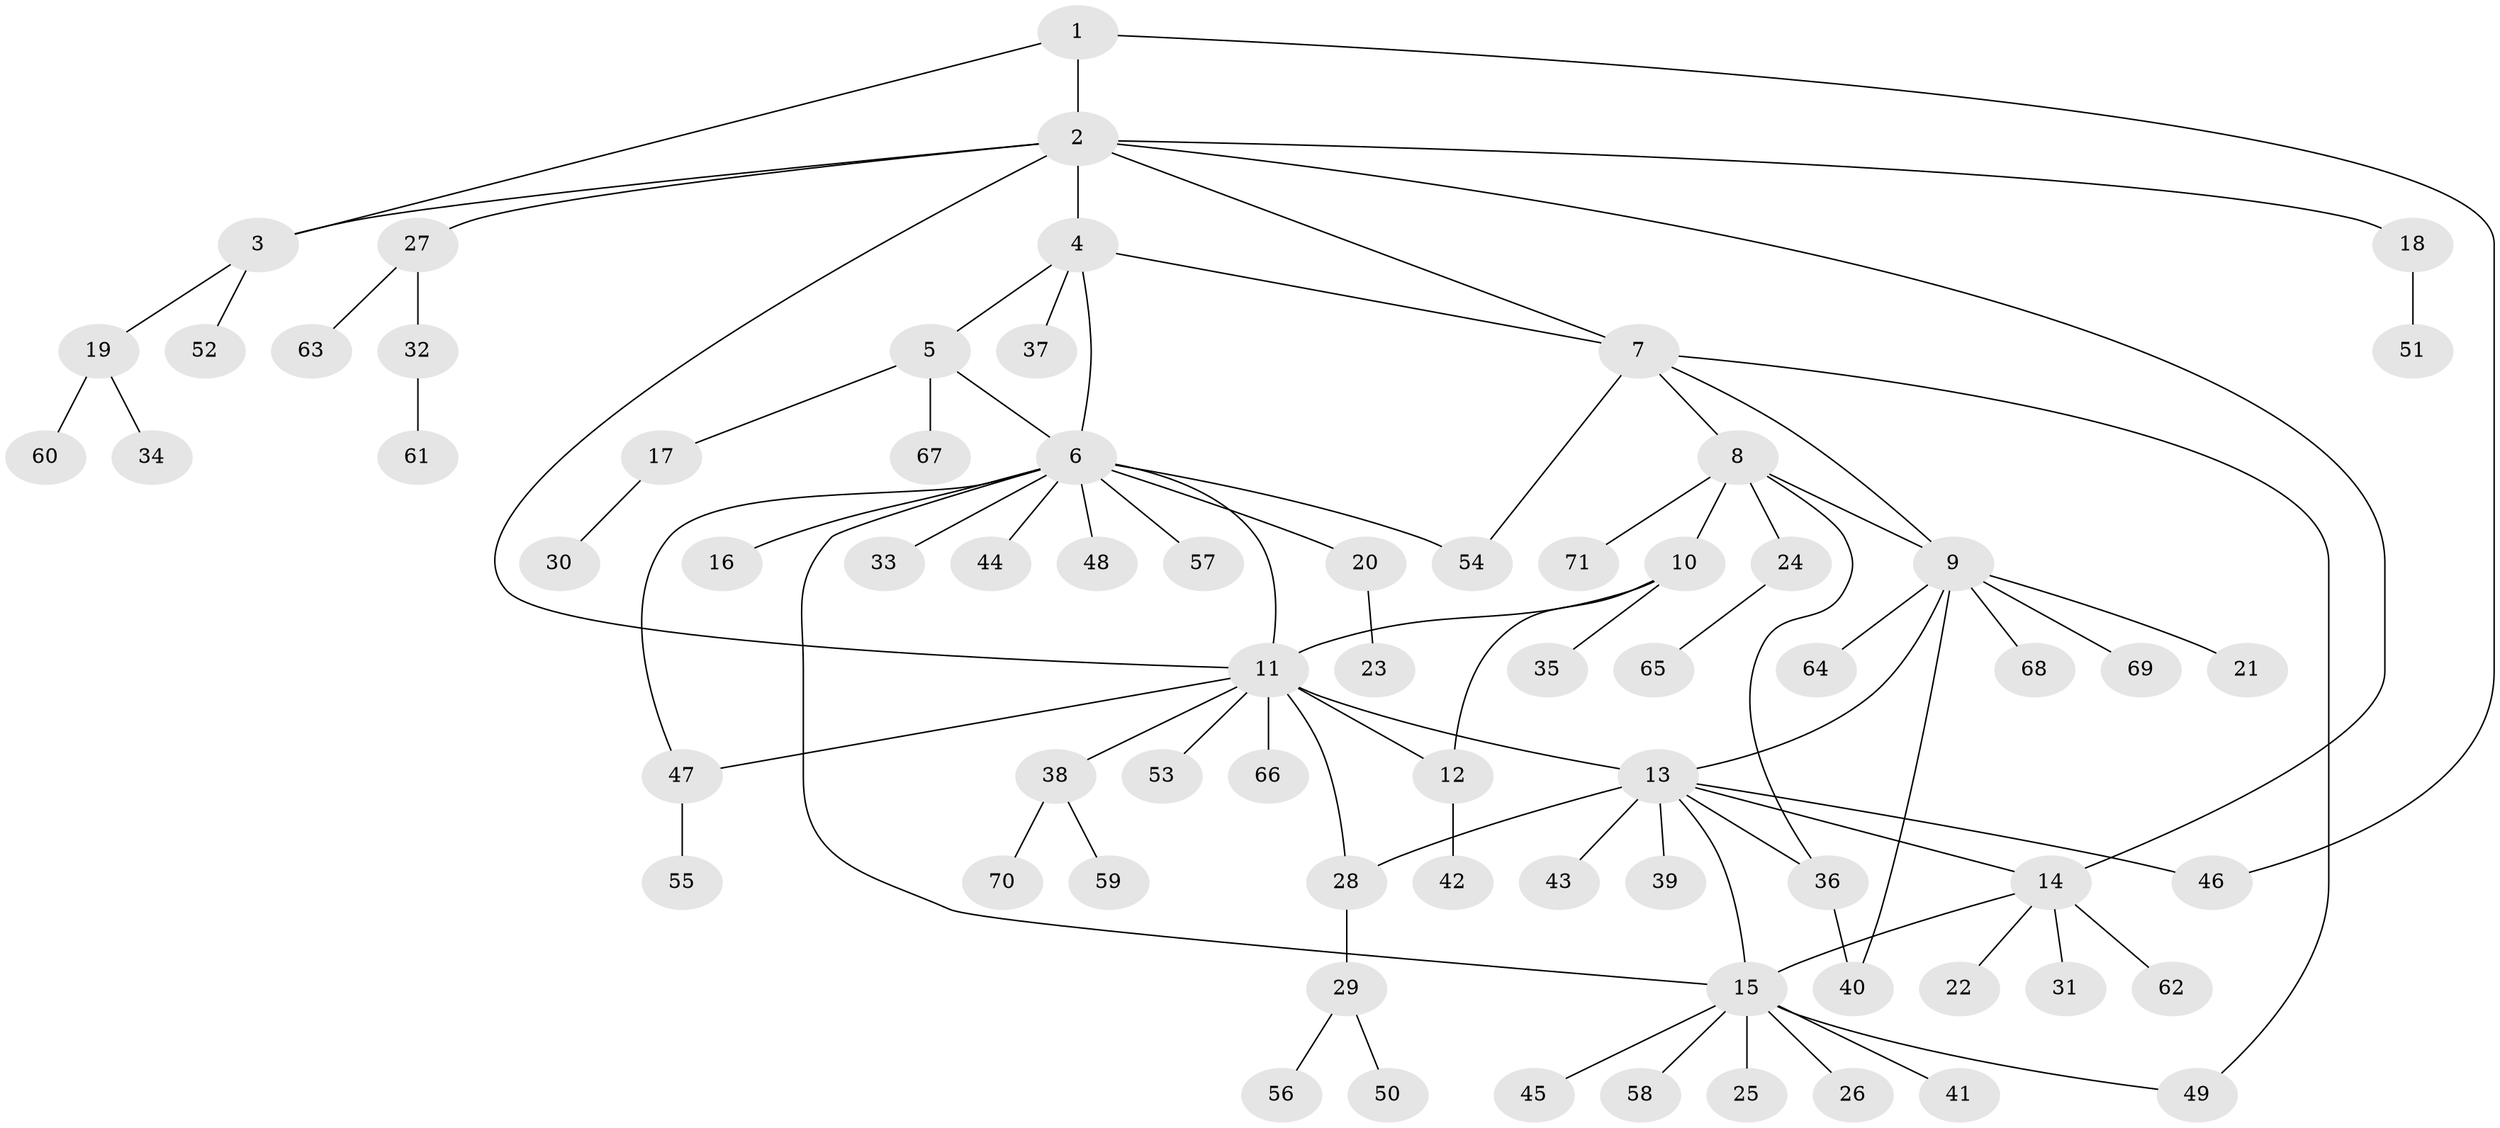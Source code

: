 // coarse degree distribution, {3: 0.057692307692307696, 9: 0.019230769230769232, 5: 0.038461538461538464, 4: 0.038461538461538464, 19: 0.019230769230769232, 10: 0.019230769230769232, 2: 0.11538461538461539, 12: 0.019230769230769232, 7: 0.019230769230769232, 1: 0.6538461538461539}
// Generated by graph-tools (version 1.1) at 2025/24/03/03/25 07:24:18]
// undirected, 71 vertices, 88 edges
graph export_dot {
graph [start="1"]
  node [color=gray90,style=filled];
  1;
  2;
  3;
  4;
  5;
  6;
  7;
  8;
  9;
  10;
  11;
  12;
  13;
  14;
  15;
  16;
  17;
  18;
  19;
  20;
  21;
  22;
  23;
  24;
  25;
  26;
  27;
  28;
  29;
  30;
  31;
  32;
  33;
  34;
  35;
  36;
  37;
  38;
  39;
  40;
  41;
  42;
  43;
  44;
  45;
  46;
  47;
  48;
  49;
  50;
  51;
  52;
  53;
  54;
  55;
  56;
  57;
  58;
  59;
  60;
  61;
  62;
  63;
  64;
  65;
  66;
  67;
  68;
  69;
  70;
  71;
  1 -- 2;
  1 -- 3;
  1 -- 46;
  2 -- 3;
  2 -- 4;
  2 -- 7;
  2 -- 11;
  2 -- 14;
  2 -- 18;
  2 -- 27;
  3 -- 19;
  3 -- 52;
  4 -- 5;
  4 -- 6;
  4 -- 7;
  4 -- 37;
  5 -- 6;
  5 -- 17;
  5 -- 67;
  6 -- 11;
  6 -- 15;
  6 -- 16;
  6 -- 20;
  6 -- 33;
  6 -- 44;
  6 -- 47;
  6 -- 48;
  6 -- 54;
  6 -- 57;
  7 -- 8;
  7 -- 9;
  7 -- 49;
  7 -- 54;
  8 -- 9;
  8 -- 10;
  8 -- 24;
  8 -- 36;
  8 -- 71;
  9 -- 13;
  9 -- 21;
  9 -- 40;
  9 -- 64;
  9 -- 68;
  9 -- 69;
  10 -- 11;
  10 -- 12;
  10 -- 35;
  11 -- 12;
  11 -- 13;
  11 -- 28;
  11 -- 38;
  11 -- 47;
  11 -- 53;
  11 -- 66;
  12 -- 42;
  13 -- 14;
  13 -- 15;
  13 -- 28;
  13 -- 36;
  13 -- 39;
  13 -- 43;
  13 -- 46;
  14 -- 15;
  14 -- 22;
  14 -- 31;
  14 -- 62;
  15 -- 25;
  15 -- 26;
  15 -- 41;
  15 -- 45;
  15 -- 49;
  15 -- 58;
  17 -- 30;
  18 -- 51;
  19 -- 34;
  19 -- 60;
  20 -- 23;
  24 -- 65;
  27 -- 32;
  27 -- 63;
  28 -- 29;
  29 -- 50;
  29 -- 56;
  32 -- 61;
  36 -- 40;
  38 -- 59;
  38 -- 70;
  47 -- 55;
}
